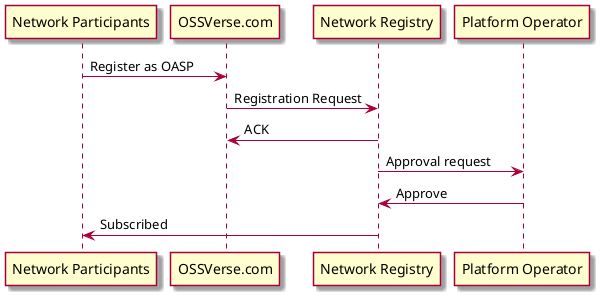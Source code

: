@startuml

skin rose


"Network Participants" -> OSSVerse.com: Register as OASP
OSSVerse.com -> "Network Registry": Registration Request
"Network Registry" -> OSSVerse.com: ACK


"Network Registry" -> "Platform Operator": Approval request
"Platform Operator" -> "Network Registry": Approve
"Network Registry" -> "Network Participants": Subscribed

@enduml